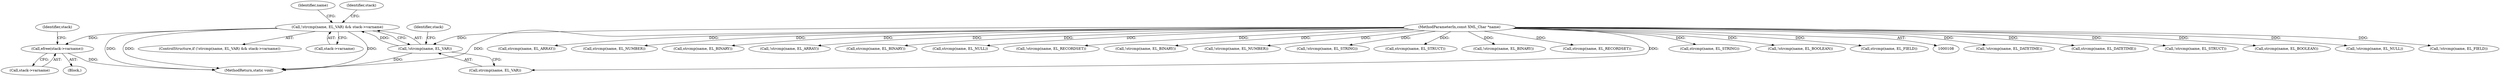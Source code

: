 digraph "0_php-src_6045de69c7dedcba3eadf7c4bba424b19c81d00d_0@API" {
"1000574" [label="(Call,efree(stack->varname))"];
"1000565" [label="(Call,!strcmp(name, EL_VAR) && stack->varname)"];
"1000566" [label="(Call,!strcmp(name, EL_VAR))"];
"1000110" [label="(MethodParameterIn,const XML_Char *name)"];
"1000174" [label="(Call,!strcmp(name, EL_DATETIME))"];
"1000175" [label="(Call,strcmp(name, EL_DATETIME))"];
"1000571" [label="(Identifier,stack)"];
"1000160" [label="(Call,!strcmp(name, EL_STRUCT))"];
"1000146" [label="(Call,strcmp(name, EL_BOOLEAN))"];
"1000565" [label="(Call,!strcmp(name, EL_VAR) && stack->varname)"];
"1000574" [label="(Call,efree(stack->varname))"];
"1000150" [label="(Call,!strcmp(name, EL_NULL))"];
"1000585" [label="(Call,!strcmp(name, EL_FIELD))"];
"1000156" [label="(Call,strcmp(name, EL_ARRAY))"];
"1000141" [label="(Call,strcmp(name, EL_NUMBER))"];
"1000564" [label="(ControlStructure,if (!strcmp(name, EL_VAR) && stack->varname))"];
"1000214" [label="(Call,strcmp(name, EL_BINARY))"];
"1000603" [label="(MethodReturn,static void)"];
"1000155" [label="(Call,!strcmp(name, EL_ARRAY))"];
"1000171" [label="(Call,strcmp(name, EL_BINARY))"];
"1000567" [label="(Call,strcmp(name, EL_VAR))"];
"1000575" [label="(Call,stack->varname)"];
"1000151" [label="(Call,strcmp(name, EL_NULL))"];
"1000110" [label="(MethodParameterIn,const XML_Char *name)"];
"1000165" [label="(Call,!strcmp(name, EL_RECORDSET))"];
"1000213" [label="(Call,!strcmp(name, EL_BINARY))"];
"1000140" [label="(Call,!strcmp(name, EL_NUMBER))"];
"1000135" [label="(Call,!strcmp(name, EL_STRING))"];
"1000580" [label="(Identifier,stack)"];
"1000587" [label="(Identifier,name)"];
"1000161" [label="(Call,strcmp(name, EL_STRUCT))"];
"1000170" [label="(Call,!strcmp(name, EL_BINARY))"];
"1000166" [label="(Call,strcmp(name, EL_RECORDSET))"];
"1000136" [label="(Call,strcmp(name, EL_STRING))"];
"1000570" [label="(Call,stack->varname)"];
"1000573" [label="(Block,)"];
"1000145" [label="(Call,!strcmp(name, EL_BOOLEAN))"];
"1000576" [label="(Identifier,stack)"];
"1000586" [label="(Call,strcmp(name, EL_FIELD))"];
"1000566" [label="(Call,!strcmp(name, EL_VAR))"];
"1000574" -> "1000573"  [label="AST: "];
"1000574" -> "1000575"  [label="CFG: "];
"1000575" -> "1000574"  [label="AST: "];
"1000580" -> "1000574"  [label="CFG: "];
"1000574" -> "1000603"  [label="DDG: "];
"1000565" -> "1000574"  [label="DDG: "];
"1000565" -> "1000564"  [label="AST: "];
"1000565" -> "1000566"  [label="CFG: "];
"1000565" -> "1000570"  [label="CFG: "];
"1000566" -> "1000565"  [label="AST: "];
"1000570" -> "1000565"  [label="AST: "];
"1000576" -> "1000565"  [label="CFG: "];
"1000587" -> "1000565"  [label="CFG: "];
"1000565" -> "1000603"  [label="DDG: "];
"1000565" -> "1000603"  [label="DDG: "];
"1000565" -> "1000603"  [label="DDG: "];
"1000566" -> "1000565"  [label="DDG: "];
"1000566" -> "1000567"  [label="CFG: "];
"1000567" -> "1000566"  [label="AST: "];
"1000571" -> "1000566"  [label="CFG: "];
"1000566" -> "1000603"  [label="DDG: "];
"1000110" -> "1000566"  [label="DDG: "];
"1000110" -> "1000108"  [label="AST: "];
"1000110" -> "1000603"  [label="DDG: "];
"1000110" -> "1000135"  [label="DDG: "];
"1000110" -> "1000136"  [label="DDG: "];
"1000110" -> "1000140"  [label="DDG: "];
"1000110" -> "1000141"  [label="DDG: "];
"1000110" -> "1000145"  [label="DDG: "];
"1000110" -> "1000146"  [label="DDG: "];
"1000110" -> "1000150"  [label="DDG: "];
"1000110" -> "1000151"  [label="DDG: "];
"1000110" -> "1000155"  [label="DDG: "];
"1000110" -> "1000156"  [label="DDG: "];
"1000110" -> "1000160"  [label="DDG: "];
"1000110" -> "1000161"  [label="DDG: "];
"1000110" -> "1000165"  [label="DDG: "];
"1000110" -> "1000166"  [label="DDG: "];
"1000110" -> "1000170"  [label="DDG: "];
"1000110" -> "1000171"  [label="DDG: "];
"1000110" -> "1000174"  [label="DDG: "];
"1000110" -> "1000175"  [label="DDG: "];
"1000110" -> "1000213"  [label="DDG: "];
"1000110" -> "1000214"  [label="DDG: "];
"1000110" -> "1000567"  [label="DDG: "];
"1000110" -> "1000585"  [label="DDG: "];
"1000110" -> "1000586"  [label="DDG: "];
}
